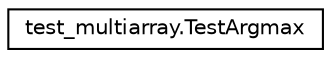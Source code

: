 digraph "Graphical Class Hierarchy"
{
 // LATEX_PDF_SIZE
  edge [fontname="Helvetica",fontsize="10",labelfontname="Helvetica",labelfontsize="10"];
  node [fontname="Helvetica",fontsize="10",shape=record];
  rankdir="LR";
  Node0 [label="test_multiarray.TestArgmax",height=0.2,width=0.4,color="black", fillcolor="white", style="filled",URL="$classtest__multiarray_1_1TestArgmax.html",tooltip=" "];
}
